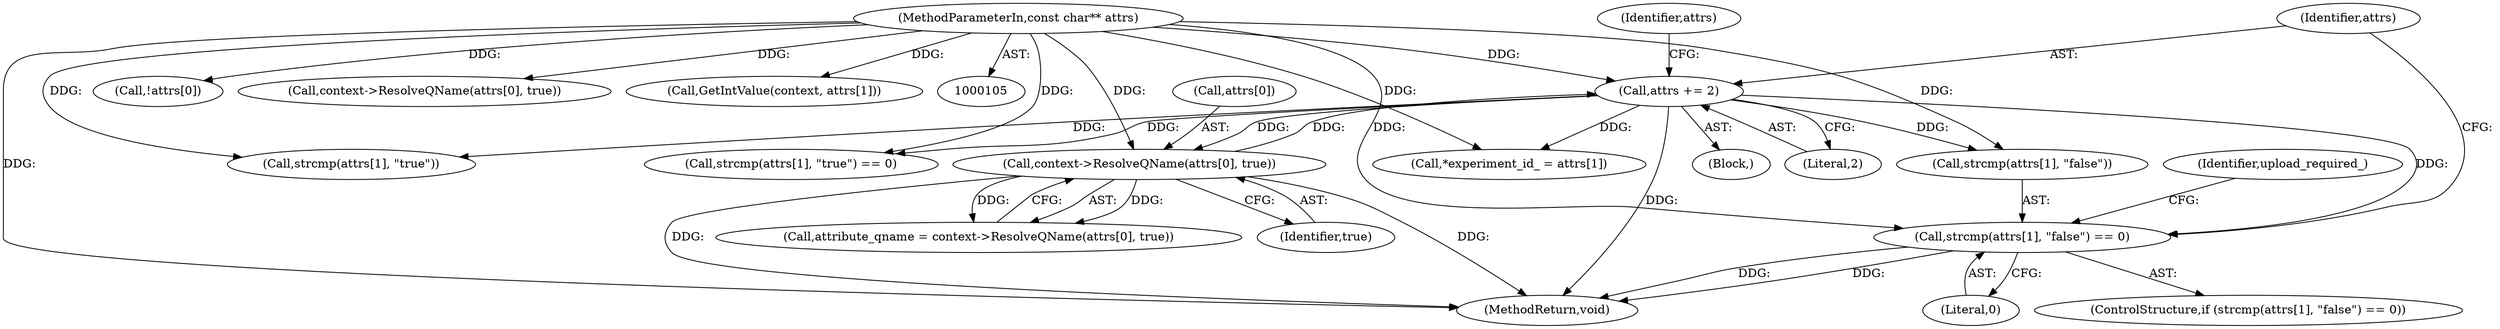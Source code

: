 digraph "0_Chrome_5f372f899b8709dac700710b5f0f90959dcf9ecb_2@API" {
"1000170" [label="(Call,strcmp(attrs[1], \"false\") == 0)"];
"1000194" [label="(Call,attrs += 2)"];
"1000141" [label="(Call,context->ResolveQName(attrs[0], true))"];
"1000108" [label="(MethodParameterIn,const char** attrs)"];
"1000157" [label="(Call,strcmp(attrs[1], \"true\") == 0)"];
"1000188" [label="(Call,*experiment_id_ = attrs[1])"];
"1000170" [label="(Call,strcmp(attrs[1], \"false\") == 0)"];
"1000136" [label="(Identifier,attrs)"];
"1000158" [label="(Call,strcmp(attrs[1], \"true\"))"];
"1000262" [label="(MethodReturn,void)"];
"1000205" [label="(Call,!attrs[0])"];
"1000194" [label="(Call,attrs += 2)"];
"1000142" [label="(Call,attrs[0])"];
"1000169" [label="(ControlStructure,if (strcmp(attrs[1], \"false\") == 0))"];
"1000196" [label="(Literal,2)"];
"1000137" [label="(Block,)"];
"1000176" [label="(Literal,0)"];
"1000108" [label="(MethodParameterIn,const char** attrs)"];
"1000195" [label="(Identifier,attrs)"];
"1000141" [label="(Call,context->ResolveQName(attrs[0], true))"];
"1000171" [label="(Call,strcmp(attrs[1], \"false\"))"];
"1000139" [label="(Call,attribute_qname = context->ResolveQName(attrs[0], true))"];
"1000145" [label="(Identifier,true)"];
"1000179" [label="(Identifier,upload_required_)"];
"1000220" [label="(Call,context->ResolveQName(attrs[0], true))"];
"1000238" [label="(Call,GetIntValue(context, attrs[1]))"];
"1000170" -> "1000169"  [label="AST: "];
"1000170" -> "1000176"  [label="CFG: "];
"1000171" -> "1000170"  [label="AST: "];
"1000176" -> "1000170"  [label="AST: "];
"1000179" -> "1000170"  [label="CFG: "];
"1000195" -> "1000170"  [label="CFG: "];
"1000170" -> "1000262"  [label="DDG: "];
"1000170" -> "1000262"  [label="DDG: "];
"1000194" -> "1000170"  [label="DDG: "];
"1000108" -> "1000170"  [label="DDG: "];
"1000194" -> "1000137"  [label="AST: "];
"1000194" -> "1000196"  [label="CFG: "];
"1000195" -> "1000194"  [label="AST: "];
"1000196" -> "1000194"  [label="AST: "];
"1000136" -> "1000194"  [label="CFG: "];
"1000194" -> "1000262"  [label="DDG: "];
"1000194" -> "1000141"  [label="DDG: "];
"1000194" -> "1000157"  [label="DDG: "];
"1000194" -> "1000158"  [label="DDG: "];
"1000194" -> "1000171"  [label="DDG: "];
"1000194" -> "1000188"  [label="DDG: "];
"1000141" -> "1000194"  [label="DDG: "];
"1000108" -> "1000194"  [label="DDG: "];
"1000141" -> "1000139"  [label="AST: "];
"1000141" -> "1000145"  [label="CFG: "];
"1000142" -> "1000141"  [label="AST: "];
"1000145" -> "1000141"  [label="AST: "];
"1000139" -> "1000141"  [label="CFG: "];
"1000141" -> "1000262"  [label="DDG: "];
"1000141" -> "1000262"  [label="DDG: "];
"1000141" -> "1000139"  [label="DDG: "];
"1000141" -> "1000139"  [label="DDG: "];
"1000108" -> "1000141"  [label="DDG: "];
"1000108" -> "1000105"  [label="AST: "];
"1000108" -> "1000262"  [label="DDG: "];
"1000108" -> "1000157"  [label="DDG: "];
"1000108" -> "1000158"  [label="DDG: "];
"1000108" -> "1000171"  [label="DDG: "];
"1000108" -> "1000188"  [label="DDG: "];
"1000108" -> "1000205"  [label="DDG: "];
"1000108" -> "1000220"  [label="DDG: "];
"1000108" -> "1000238"  [label="DDG: "];
}
